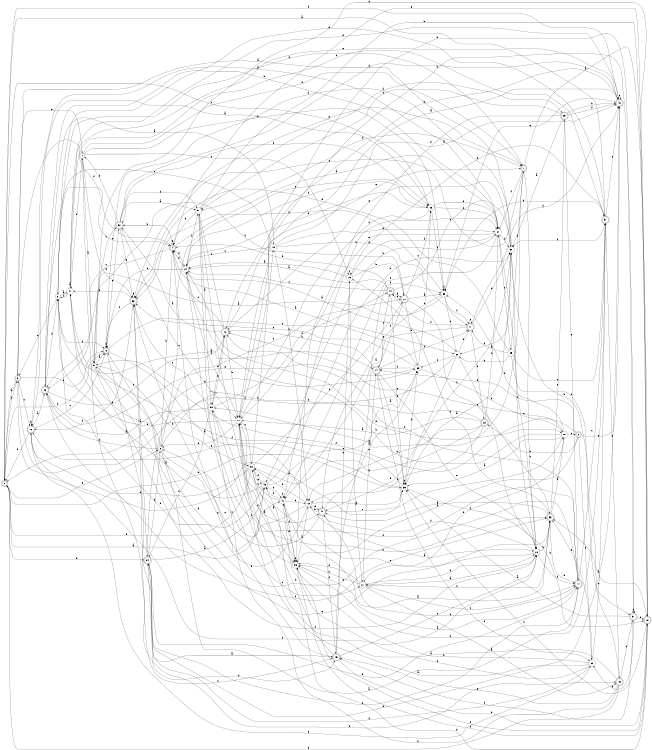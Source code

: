 digraph n44_10 {
__start0 [label="" shape="none"];

rankdir=LR;
size="8,5";

s0 [style="rounded,filled", color="black", fillcolor="white" shape="doublecircle", label="0"];
s1 [style="filled", color="black", fillcolor="white" shape="circle", label="1"];
s2 [style="rounded,filled", color="black", fillcolor="white" shape="doublecircle", label="2"];
s3 [style="rounded,filled", color="black", fillcolor="white" shape="doublecircle", label="3"];
s4 [style="rounded,filled", color="black", fillcolor="white" shape="doublecircle", label="4"];
s5 [style="filled", color="black", fillcolor="white" shape="circle", label="5"];
s6 [style="rounded,filled", color="black", fillcolor="white" shape="doublecircle", label="6"];
s7 [style="rounded,filled", color="black", fillcolor="white" shape="doublecircle", label="7"];
s8 [style="filled", color="black", fillcolor="white" shape="circle", label="8"];
s9 [style="filled", color="black", fillcolor="white" shape="circle", label="9"];
s10 [style="filled", color="black", fillcolor="white" shape="circle", label="10"];
s11 [style="filled", color="black", fillcolor="white" shape="circle", label="11"];
s12 [style="rounded,filled", color="black", fillcolor="white" shape="doublecircle", label="12"];
s13 [style="filled", color="black", fillcolor="white" shape="circle", label="13"];
s14 [style="rounded,filled", color="black", fillcolor="white" shape="doublecircle", label="14"];
s15 [style="filled", color="black", fillcolor="white" shape="circle", label="15"];
s16 [style="rounded,filled", color="black", fillcolor="white" shape="doublecircle", label="16"];
s17 [style="rounded,filled", color="black", fillcolor="white" shape="doublecircle", label="17"];
s18 [style="rounded,filled", color="black", fillcolor="white" shape="doublecircle", label="18"];
s19 [style="filled", color="black", fillcolor="white" shape="circle", label="19"];
s20 [style="filled", color="black", fillcolor="white" shape="circle", label="20"];
s21 [style="filled", color="black", fillcolor="white" shape="circle", label="21"];
s22 [style="rounded,filled", color="black", fillcolor="white" shape="doublecircle", label="22"];
s23 [style="rounded,filled", color="black", fillcolor="white" shape="doublecircle", label="23"];
s24 [style="filled", color="black", fillcolor="white" shape="circle", label="24"];
s25 [style="filled", color="black", fillcolor="white" shape="circle", label="25"];
s26 [style="filled", color="black", fillcolor="white" shape="circle", label="26"];
s27 [style="filled", color="black", fillcolor="white" shape="circle", label="27"];
s28 [style="rounded,filled", color="black", fillcolor="white" shape="doublecircle", label="28"];
s29 [style="filled", color="black", fillcolor="white" shape="circle", label="29"];
s30 [style="filled", color="black", fillcolor="white" shape="circle", label="30"];
s31 [style="rounded,filled", color="black", fillcolor="white" shape="doublecircle", label="31"];
s32 [style="filled", color="black", fillcolor="white" shape="circle", label="32"];
s33 [style="rounded,filled", color="black", fillcolor="white" shape="doublecircle", label="33"];
s34 [style="rounded,filled", color="black", fillcolor="white" shape="doublecircle", label="34"];
s35 [style="filled", color="black", fillcolor="white" shape="circle", label="35"];
s36 [style="filled", color="black", fillcolor="white" shape="circle", label="36"];
s37 [style="rounded,filled", color="black", fillcolor="white" shape="doublecircle", label="37"];
s38 [style="filled", color="black", fillcolor="white" shape="circle", label="38"];
s39 [style="filled", color="black", fillcolor="white" shape="circle", label="39"];
s40 [style="filled", color="black", fillcolor="white" shape="circle", label="40"];
s41 [style="rounded,filled", color="black", fillcolor="white" shape="doublecircle", label="41"];
s42 [style="rounded,filled", color="black", fillcolor="white" shape="doublecircle", label="42"];
s43 [style="rounded,filled", color="black", fillcolor="white" shape="doublecircle", label="43"];
s44 [style="rounded,filled", color="black", fillcolor="white" shape="doublecircle", label="44"];
s45 [style="rounded,filled", color="black", fillcolor="white" shape="doublecircle", label="45"];
s46 [style="filled", color="black", fillcolor="white" shape="circle", label="46"];
s47 [style="filled", color="black", fillcolor="white" shape="circle", label="47"];
s48 [style="rounded,filled", color="black", fillcolor="white" shape="doublecircle", label="48"];
s49 [style="rounded,filled", color="black", fillcolor="white" shape="doublecircle", label="49"];
s50 [style="filled", color="black", fillcolor="white" shape="circle", label="50"];
s51 [style="filled", color="black", fillcolor="white" shape="circle", label="51"];
s52 [style="rounded,filled", color="black", fillcolor="white" shape="doublecircle", label="52"];
s53 [style="rounded,filled", color="black", fillcolor="white" shape="doublecircle", label="53"];
s54 [style="filled", color="black", fillcolor="white" shape="circle", label="54"];
s0 -> s46 [label="a"];
s0 -> s39 [label="b"];
s0 -> s26 [label="c"];
s0 -> s34 [label="d"];
s0 -> s9 [label="e"];
s0 -> s3 [label="f"];
s1 -> s5 [label="a"];
s1 -> s38 [label="b"];
s1 -> s15 [label="c"];
s1 -> s7 [label="d"];
s1 -> s53 [label="e"];
s1 -> s49 [label="f"];
s2 -> s36 [label="a"];
s2 -> s22 [label="b"];
s2 -> s32 [label="c"];
s2 -> s14 [label="d"];
s2 -> s42 [label="e"];
s2 -> s5 [label="f"];
s3 -> s0 [label="a"];
s3 -> s6 [label="b"];
s3 -> s16 [label="c"];
s3 -> s10 [label="d"];
s3 -> s1 [label="e"];
s3 -> s4 [label="f"];
s4 -> s27 [label="a"];
s4 -> s52 [label="b"];
s4 -> s43 [label="c"];
s4 -> s24 [label="d"];
s4 -> s4 [label="e"];
s4 -> s45 [label="f"];
s5 -> s6 [label="a"];
s5 -> s50 [label="b"];
s5 -> s52 [label="c"];
s5 -> s28 [label="d"];
s5 -> s33 [label="e"];
s5 -> s20 [label="f"];
s6 -> s13 [label="a"];
s6 -> s6 [label="b"];
s6 -> s29 [label="c"];
s6 -> s0 [label="d"];
s6 -> s52 [label="e"];
s6 -> s45 [label="f"];
s7 -> s18 [label="a"];
s7 -> s20 [label="b"];
s7 -> s53 [label="c"];
s7 -> s51 [label="d"];
s7 -> s54 [label="e"];
s7 -> s27 [label="f"];
s8 -> s47 [label="a"];
s8 -> s14 [label="b"];
s8 -> s3 [label="c"];
s8 -> s7 [label="d"];
s8 -> s4 [label="e"];
s8 -> s6 [label="f"];
s9 -> s17 [label="a"];
s9 -> s4 [label="b"];
s9 -> s26 [label="c"];
s9 -> s43 [label="d"];
s9 -> s40 [label="e"];
s9 -> s47 [label="f"];
s10 -> s39 [label="a"];
s10 -> s24 [label="b"];
s10 -> s2 [label="c"];
s10 -> s38 [label="d"];
s10 -> s12 [label="e"];
s10 -> s21 [label="f"];
s11 -> s36 [label="a"];
s11 -> s31 [label="b"];
s11 -> s50 [label="c"];
s11 -> s8 [label="d"];
s11 -> s9 [label="e"];
s11 -> s27 [label="f"];
s12 -> s52 [label="a"];
s12 -> s11 [label="b"];
s12 -> s4 [label="c"];
s12 -> s54 [label="d"];
s12 -> s7 [label="e"];
s12 -> s51 [label="f"];
s13 -> s20 [label="a"];
s13 -> s50 [label="b"];
s13 -> s9 [label="c"];
s13 -> s5 [label="d"];
s13 -> s48 [label="e"];
s13 -> s39 [label="f"];
s14 -> s39 [label="a"];
s14 -> s12 [label="b"];
s14 -> s44 [label="c"];
s14 -> s32 [label="d"];
s14 -> s20 [label="e"];
s14 -> s41 [label="f"];
s15 -> s24 [label="a"];
s15 -> s28 [label="b"];
s15 -> s15 [label="c"];
s15 -> s37 [label="d"];
s15 -> s21 [label="e"];
s15 -> s27 [label="f"];
s16 -> s43 [label="a"];
s16 -> s16 [label="b"];
s16 -> s6 [label="c"];
s16 -> s32 [label="d"];
s16 -> s0 [label="e"];
s16 -> s20 [label="f"];
s17 -> s36 [label="a"];
s17 -> s34 [label="b"];
s17 -> s37 [label="c"];
s17 -> s24 [label="d"];
s17 -> s6 [label="e"];
s17 -> s12 [label="f"];
s18 -> s33 [label="a"];
s18 -> s46 [label="b"];
s18 -> s36 [label="c"];
s18 -> s5 [label="d"];
s18 -> s4 [label="e"];
s18 -> s39 [label="f"];
s19 -> s42 [label="a"];
s19 -> s13 [label="b"];
s19 -> s24 [label="c"];
s19 -> s27 [label="d"];
s19 -> s43 [label="e"];
s19 -> s41 [label="f"];
s20 -> s21 [label="a"];
s20 -> s33 [label="b"];
s20 -> s27 [label="c"];
s20 -> s17 [label="d"];
s20 -> s11 [label="e"];
s20 -> s48 [label="f"];
s21 -> s49 [label="a"];
s21 -> s36 [label="b"];
s21 -> s17 [label="c"];
s21 -> s20 [label="d"];
s21 -> s14 [label="e"];
s21 -> s36 [label="f"];
s22 -> s11 [label="a"];
s22 -> s13 [label="b"];
s22 -> s3 [label="c"];
s22 -> s27 [label="d"];
s22 -> s50 [label="e"];
s22 -> s13 [label="f"];
s23 -> s30 [label="a"];
s23 -> s42 [label="b"];
s23 -> s51 [label="c"];
s23 -> s36 [label="d"];
s23 -> s17 [label="e"];
s23 -> s42 [label="f"];
s24 -> s11 [label="a"];
s24 -> s51 [label="b"];
s24 -> s6 [label="c"];
s24 -> s4 [label="d"];
s24 -> s10 [label="e"];
s24 -> s26 [label="f"];
s25 -> s41 [label="a"];
s25 -> s29 [label="b"];
s25 -> s37 [label="c"];
s25 -> s31 [label="d"];
s25 -> s53 [label="e"];
s25 -> s7 [label="f"];
s26 -> s16 [label="a"];
s26 -> s40 [label="b"];
s26 -> s38 [label="c"];
s26 -> s24 [label="d"];
s26 -> s27 [label="e"];
s26 -> s27 [label="f"];
s27 -> s16 [label="a"];
s27 -> s46 [label="b"];
s27 -> s25 [label="c"];
s27 -> s30 [label="d"];
s27 -> s11 [label="e"];
s27 -> s40 [label="f"];
s28 -> s38 [label="a"];
s28 -> s35 [label="b"];
s28 -> s26 [label="c"];
s28 -> s44 [label="d"];
s28 -> s33 [label="e"];
s28 -> s14 [label="f"];
s29 -> s24 [label="a"];
s29 -> s18 [label="b"];
s29 -> s35 [label="c"];
s29 -> s9 [label="d"];
s29 -> s41 [label="e"];
s29 -> s48 [label="f"];
s30 -> s3 [label="a"];
s30 -> s6 [label="b"];
s30 -> s20 [label="c"];
s30 -> s29 [label="d"];
s30 -> s12 [label="e"];
s30 -> s39 [label="f"];
s31 -> s39 [label="a"];
s31 -> s11 [label="b"];
s31 -> s31 [label="c"];
s31 -> s32 [label="d"];
s31 -> s18 [label="e"];
s31 -> s45 [label="f"];
s32 -> s11 [label="a"];
s32 -> s36 [label="b"];
s32 -> s37 [label="c"];
s32 -> s40 [label="d"];
s32 -> s33 [label="e"];
s32 -> s34 [label="f"];
s33 -> s10 [label="a"];
s33 -> s17 [label="b"];
s33 -> s23 [label="c"];
s33 -> s48 [label="d"];
s33 -> s15 [label="e"];
s33 -> s21 [label="f"];
s34 -> s46 [label="a"];
s34 -> s9 [label="b"];
s34 -> s28 [label="c"];
s34 -> s45 [label="d"];
s34 -> s42 [label="e"];
s34 -> s17 [label="f"];
s35 -> s4 [label="a"];
s35 -> s10 [label="b"];
s35 -> s26 [label="c"];
s35 -> s0 [label="d"];
s35 -> s53 [label="e"];
s35 -> s14 [label="f"];
s36 -> s13 [label="a"];
s36 -> s37 [label="b"];
s36 -> s18 [label="c"];
s36 -> s54 [label="d"];
s36 -> s36 [label="e"];
s36 -> s40 [label="f"];
s37 -> s0 [label="a"];
s37 -> s38 [label="b"];
s37 -> s42 [label="c"];
s37 -> s49 [label="d"];
s37 -> s8 [label="e"];
s37 -> s30 [label="f"];
s38 -> s43 [label="a"];
s38 -> s53 [label="b"];
s38 -> s29 [label="c"];
s38 -> s38 [label="d"];
s38 -> s48 [label="e"];
s38 -> s41 [label="f"];
s39 -> s30 [label="a"];
s39 -> s39 [label="b"];
s39 -> s20 [label="c"];
s39 -> s35 [label="d"];
s39 -> s16 [label="e"];
s39 -> s47 [label="f"];
s40 -> s33 [label="a"];
s40 -> s13 [label="b"];
s40 -> s11 [label="c"];
s40 -> s40 [label="d"];
s40 -> s36 [label="e"];
s40 -> s46 [label="f"];
s41 -> s40 [label="a"];
s41 -> s42 [label="b"];
s41 -> s22 [label="c"];
s41 -> s30 [label="d"];
s41 -> s41 [label="e"];
s41 -> s44 [label="f"];
s42 -> s11 [label="a"];
s42 -> s12 [label="b"];
s42 -> s42 [label="c"];
s42 -> s52 [label="d"];
s42 -> s38 [label="e"];
s42 -> s0 [label="f"];
s43 -> s19 [label="a"];
s43 -> s27 [label="b"];
s43 -> s12 [label="c"];
s43 -> s8 [label="d"];
s43 -> s35 [label="e"];
s43 -> s33 [label="f"];
s44 -> s24 [label="a"];
s44 -> s4 [label="b"];
s44 -> s24 [label="c"];
s44 -> s28 [label="d"];
s44 -> s30 [label="e"];
s44 -> s39 [label="f"];
s45 -> s53 [label="a"];
s45 -> s18 [label="b"];
s45 -> s20 [label="c"];
s45 -> s50 [label="d"];
s45 -> s15 [label="e"];
s45 -> s38 [label="f"];
s46 -> s47 [label="a"];
s46 -> s30 [label="b"];
s46 -> s35 [label="c"];
s46 -> s8 [label="d"];
s46 -> s40 [label="e"];
s46 -> s50 [label="f"];
s47 -> s47 [label="a"];
s47 -> s1 [label="b"];
s47 -> s37 [label="c"];
s47 -> s8 [label="d"];
s47 -> s42 [label="e"];
s47 -> s42 [label="f"];
s48 -> s35 [label="a"];
s48 -> s13 [label="b"];
s48 -> s53 [label="c"];
s48 -> s17 [label="d"];
s48 -> s39 [label="e"];
s48 -> s45 [label="f"];
s49 -> s11 [label="a"];
s49 -> s30 [label="b"];
s49 -> s31 [label="c"];
s49 -> s0 [label="d"];
s49 -> s45 [label="e"];
s49 -> s54 [label="f"];
s50 -> s36 [label="a"];
s50 -> s19 [label="b"];
s50 -> s28 [label="c"];
s50 -> s16 [label="d"];
s50 -> s46 [label="e"];
s50 -> s0 [label="f"];
s51 -> s54 [label="a"];
s51 -> s18 [label="b"];
s51 -> s21 [label="c"];
s51 -> s48 [label="d"];
s51 -> s4 [label="e"];
s51 -> s23 [label="f"];
s52 -> s51 [label="a"];
s52 -> s1 [label="b"];
s52 -> s11 [label="c"];
s52 -> s51 [label="d"];
s52 -> s53 [label="e"];
s52 -> s26 [label="f"];
s53 -> s34 [label="a"];
s53 -> s47 [label="b"];
s53 -> s6 [label="c"];
s53 -> s53 [label="d"];
s53 -> s7 [label="e"];
s53 -> s16 [label="f"];
s54 -> s43 [label="a"];
s54 -> s33 [label="b"];
s54 -> s53 [label="c"];
s54 -> s44 [label="d"];
s54 -> s12 [label="e"];
s54 -> s34 [label="f"];

}
